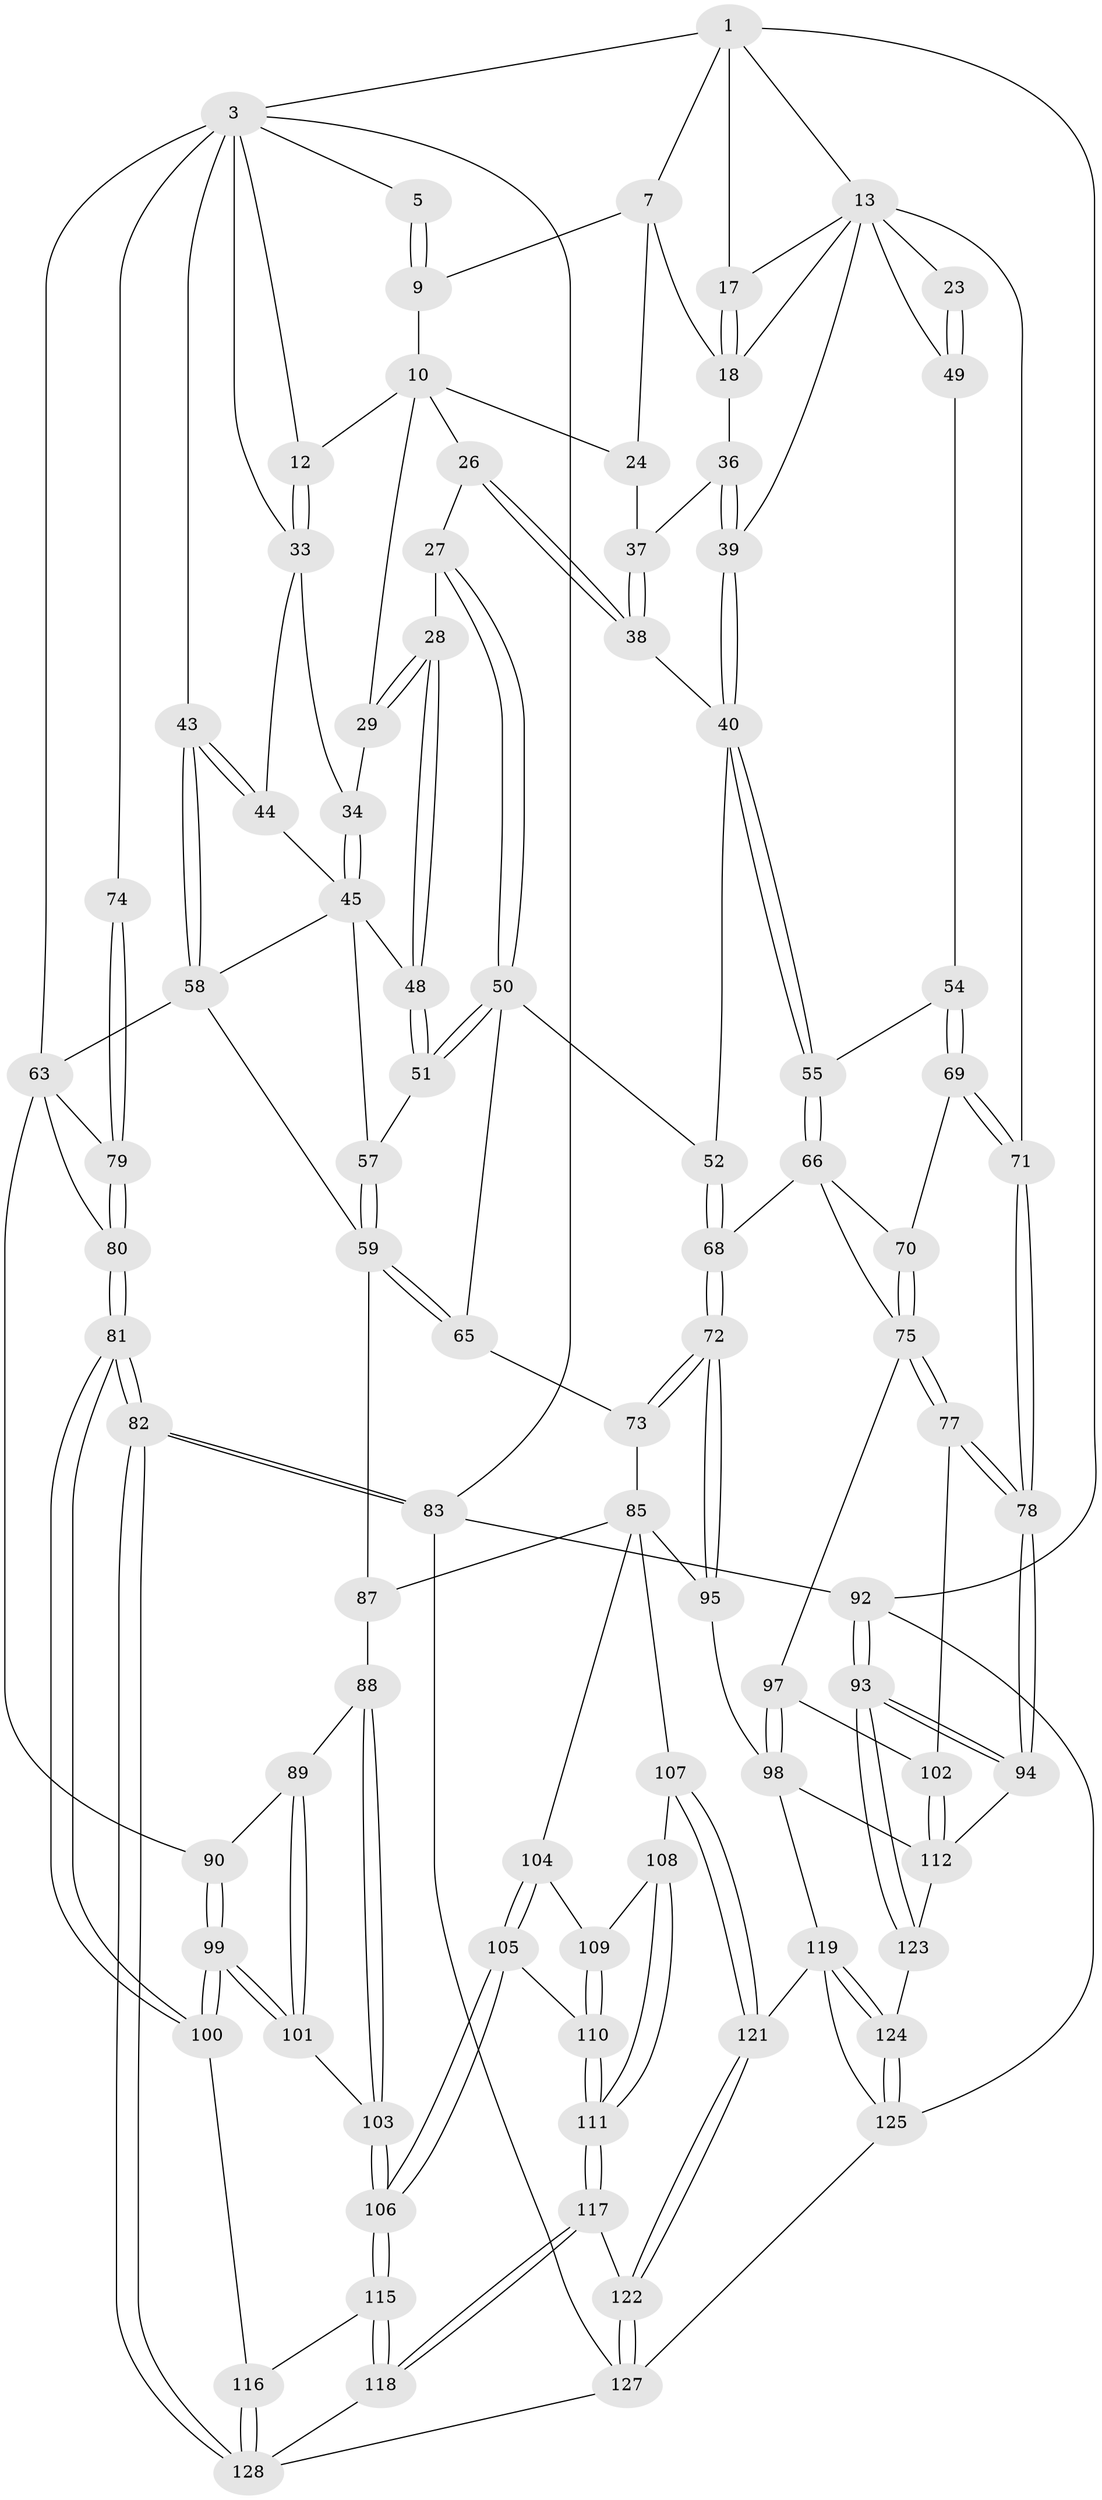 // original degree distribution, {4: 0.23846153846153847, 6: 0.23846153846153847, 5: 0.5, 3: 0.023076923076923078}
// Generated by graph-tools (version 1.1) at 2025/21/03/04/25 18:21:15]
// undirected, 91 vertices, 217 edges
graph export_dot {
graph [start="1"]
  node [color=gray90,style=filled];
  1 [pos="+0.7075065344988597+0",super="+2+6"];
  3 [pos="+0+0",super="+4+30"];
  5 [pos="+0.6467842040641487+0"];
  7 [pos="+0.7576849469058481+0.05681797799885193",super="+8"];
  9 [pos="+0.6038273002950225+0.06449658691124197"];
  10 [pos="+0.4961557883317603+0.09418843667132713",super="+11+25"];
  12 [pos="+0.3674261796451618+0"];
  13 [pos="+0.904531499570254+0.06150413349508249",super="+16+14"];
  17 [pos="+0.8561977561501387+0.11266246496851313"];
  18 [pos="+0.8244272076144329+0.1852641005160671",super="+19"];
  23 [pos="+1+0.24970613752831547"];
  24 [pos="+0.6088871739484879+0.1611696333146963"];
  26 [pos="+0.5558847812109265+0.21942475056703353"];
  27 [pos="+0.5552447555166128+0.21981919258623261"];
  28 [pos="+0.5262592939095108+0.21670488017425385"];
  29 [pos="+0.470726787313673+0.17230037077865806"];
  33 [pos="+0.3564751128400147+0",super="+35"];
  34 [pos="+0.3648769363439903+0.1731968079164394"];
  36 [pos="+0.6941488543356821+0.18557829068470758"];
  37 [pos="+0.6752804438080683+0.18388821254381635"];
  38 [pos="+0.6472785248183176+0.29501623413575406"];
  39 [pos="+0.7251384448737958+0.24905971582907122"];
  40 [pos="+0.6800798753085237+0.3296602915105687",super="+41"];
  43 [pos="+0.026808833482811562+0.17237367284345836"];
  44 [pos="+0.25352579273172127+0.17348341536021078"];
  45 [pos="+0.378078029457818+0.21269466927737152",super="+46"];
  48 [pos="+0.42401187480114494+0.2576583629433661"];
  49 [pos="+0.8141115258807663+0.32141183882554486"];
  50 [pos="+0.5274957161471192+0.3321047747300916",super="+53"];
  51 [pos="+0.42769900055145355+0.2943953406570406",super="+56"];
  52 [pos="+0.5826873324058138+0.40601392461547964"];
  54 [pos="+0.801888739988744+0.3580578104823173"];
  55 [pos="+0.7219556739565117+0.35316066265343826"];
  57 [pos="+0.3221828297812878+0.32499980973062376"];
  58 [pos="+0.18318380612728066+0.3331085009757107",super="+61"];
  59 [pos="+0.28627665798717694+0.4577652096739789",super="+60"];
  63 [pos="+0.12539262607453547+0.4431869734169195",super="+84"];
  65 [pos="+0.41541599226677073+0.413424169091236"];
  66 [pos="+0.7107830376688138+0.4572166815419784",super="+67"];
  68 [pos="+0.588516435850447+0.460545694194125"];
  69 [pos="+0.809047132984584+0.36940784124924875"];
  70 [pos="+0.8101141297947239+0.44790105805605956"];
  71 [pos="+1+0.39757503041561437"];
  72 [pos="+0.5645310260270183+0.48530854914142996"];
  73 [pos="+0.47140276451544333+0.4842298744371889"];
  74 [pos="+0+0.4671698396879048"];
  75 [pos="+0.8543832710909839+0.5237646166773725",super="+76"];
  77 [pos="+0.8886098303437333+0.5414598378840408"];
  78 [pos="+1+0.5647702268491552"];
  79 [pos="+0+0.49478417330678814"];
  80 [pos="+0+0.5316547165967729"];
  81 [pos="+0+0.7069144879238828"];
  82 [pos="+0+1"];
  83 [pos="+0+1"];
  85 [pos="+0.4468638397078301+0.51537585674077",super="+96+86"];
  87 [pos="+0.2715974122106231+0.5393081157535335"];
  88 [pos="+0.17721641379771272+0.597026438163826"];
  89 [pos="+0.10610068562812786+0.5789495575099041"];
  90 [pos="+0.07819165163653126+0.5662573131122468"];
  92 [pos="+1+1"];
  93 [pos="+1+1"];
  94 [pos="+1+0.6820890950779339"];
  95 [pos="+0.5241434986012189+0.672022592743728"];
  97 [pos="+0.696060131772918+0.5936550722870143"];
  98 [pos="+0.5736868574781967+0.6716160019938321",super="+113"];
  99 [pos="+0+0.7051530103268009"];
  100 [pos="+0+0.7177905082621328"];
  101 [pos="+0.03782299955077168+0.7044769956335978"];
  102 [pos="+0.7714147025336514+0.682643616870551"];
  103 [pos="+0.1164238613629267+0.7101944239629002"];
  104 [pos="+0.2741398717575978+0.5426016517343905"];
  105 [pos="+0.2255329887000357+0.7391885837224432"];
  106 [pos="+0.1583445491048648+0.7564660374890528"];
  107 [pos="+0.5015943082571099+0.6850879771766537"];
  108 [pos="+0.3467902126244672+0.6159502822364898"];
  109 [pos="+0.3253011587953597+0.59803076359742"];
  110 [pos="+0.26629425686801783+0.7541226055640976"];
  111 [pos="+0.31244819966553894+0.786977350211432"];
  112 [pos="+0.7756892899347864+0.7253549082633033",super="+114"];
  115 [pos="+0.1558230083349888+0.8250631803100754"];
  116 [pos="+0.09063182100185485+0.8784435457251532"];
  117 [pos="+0.3572235798065483+0.8543728170757652"];
  118 [pos="+0.28361457488616293+0.9015869149072083"];
  119 [pos="+0.6923046453281138+0.7943166278997429",super="+120"];
  121 [pos="+0.48055457695170223+0.7807805434004773"];
  122 [pos="+0.39185336493012796+0.8543066474378372"];
  123 [pos="+0.8211064059988973+0.894535970459997"];
  124 [pos="+0.7483993818664902+0.8942861770288029"];
  125 [pos="+0.6281706706753777+0.9904727758499403",super="+126"];
  127 [pos="+0.5377257515955917+1",super="+130"];
  128 [pos="+0.08998874426462142+0.8835545672961025",super="+129"];
  1 -- 3;
  1 -- 92;
  1 -- 17;
  1 -- 7;
  1 -- 13;
  3 -- 83;
  3 -- 12;
  3 -- 5;
  3 -- 33;
  3 -- 74 [weight=2];
  3 -- 43;
  3 -- 63;
  5 -- 9;
  5 -- 9;
  7 -- 18;
  7 -- 24;
  7 -- 9;
  9 -- 10;
  10 -- 12;
  10 -- 29;
  10 -- 24;
  10 -- 26;
  12 -- 33;
  12 -- 33;
  13 -- 17;
  13 -- 18;
  13 -- 49;
  13 -- 23 [weight=2];
  13 -- 39;
  13 -- 71;
  17 -- 18;
  17 -- 18;
  18 -- 36;
  23 -- 49;
  23 -- 49;
  24 -- 37;
  26 -- 27;
  26 -- 38;
  26 -- 38;
  27 -- 28;
  27 -- 50;
  27 -- 50;
  28 -- 29;
  28 -- 29;
  28 -- 48;
  28 -- 48;
  29 -- 34;
  33 -- 34;
  33 -- 44;
  34 -- 45;
  34 -- 45;
  36 -- 37;
  36 -- 39;
  36 -- 39;
  37 -- 38;
  37 -- 38;
  38 -- 40;
  39 -- 40;
  39 -- 40;
  40 -- 55;
  40 -- 55;
  40 -- 52;
  43 -- 44;
  43 -- 44;
  43 -- 58;
  43 -- 58;
  44 -- 45;
  45 -- 48;
  45 -- 57;
  45 -- 58;
  48 -- 51;
  48 -- 51;
  49 -- 54;
  50 -- 51 [weight=2];
  50 -- 51;
  50 -- 65;
  50 -- 52;
  51 -- 57;
  52 -- 68;
  52 -- 68;
  54 -- 55;
  54 -- 69;
  54 -- 69;
  55 -- 66;
  55 -- 66;
  57 -- 59;
  57 -- 59;
  58 -- 63;
  58 -- 59;
  59 -- 65;
  59 -- 65;
  59 -- 87;
  63 -- 80;
  63 -- 90;
  63 -- 79;
  65 -- 73;
  66 -- 70;
  66 -- 68;
  66 -- 75;
  68 -- 72;
  68 -- 72;
  69 -- 70;
  69 -- 71;
  69 -- 71;
  70 -- 75;
  70 -- 75;
  71 -- 78;
  71 -- 78;
  72 -- 73;
  72 -- 73;
  72 -- 95;
  72 -- 95;
  73 -- 85;
  74 -- 79;
  74 -- 79;
  75 -- 77;
  75 -- 77;
  75 -- 97;
  77 -- 78;
  77 -- 78;
  77 -- 102;
  78 -- 94;
  78 -- 94;
  79 -- 80;
  79 -- 80;
  80 -- 81;
  80 -- 81;
  81 -- 82;
  81 -- 82;
  81 -- 100;
  81 -- 100;
  82 -- 83;
  82 -- 83;
  82 -- 128;
  82 -- 128;
  83 -- 92;
  83 -- 127;
  85 -- 107;
  85 -- 95;
  85 -- 104;
  85 -- 87;
  87 -- 88;
  88 -- 89;
  88 -- 103;
  88 -- 103;
  89 -- 90;
  89 -- 101;
  89 -- 101;
  90 -- 99;
  90 -- 99;
  92 -- 93;
  92 -- 93;
  92 -- 125;
  93 -- 94;
  93 -- 94;
  93 -- 123;
  93 -- 123;
  94 -- 112;
  95 -- 98;
  97 -- 98;
  97 -- 98;
  97 -- 102;
  98 -- 112;
  98 -- 119;
  99 -- 100;
  99 -- 100;
  99 -- 101;
  99 -- 101;
  100 -- 116;
  101 -- 103;
  102 -- 112;
  102 -- 112;
  103 -- 106;
  103 -- 106;
  104 -- 105;
  104 -- 105;
  104 -- 109;
  105 -- 106;
  105 -- 106;
  105 -- 110;
  106 -- 115;
  106 -- 115;
  107 -- 108;
  107 -- 121;
  107 -- 121;
  108 -- 109;
  108 -- 111;
  108 -- 111;
  109 -- 110;
  109 -- 110;
  110 -- 111;
  110 -- 111;
  111 -- 117;
  111 -- 117;
  112 -- 123;
  115 -- 116;
  115 -- 118;
  115 -- 118;
  116 -- 128;
  116 -- 128;
  117 -- 118;
  117 -- 118;
  117 -- 122;
  118 -- 128;
  119 -- 124;
  119 -- 124;
  119 -- 121;
  119 -- 125;
  121 -- 122;
  121 -- 122;
  122 -- 127;
  122 -- 127;
  123 -- 124;
  124 -- 125;
  124 -- 125;
  125 -- 127;
  127 -- 128;
}
